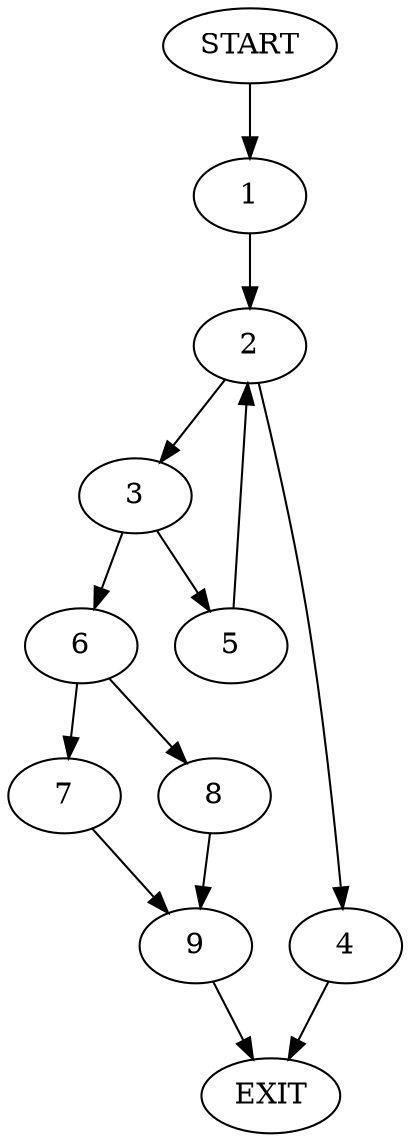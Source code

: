 digraph {
0 [label="START"]
10 [label="EXIT"]
0 -> 1
1 -> 2
2 -> 3
2 -> 4
3 -> 5
3 -> 6
4 -> 10
5 -> 2
6 -> 7
6 -> 8
7 -> 9
8 -> 9
9 -> 10
}
